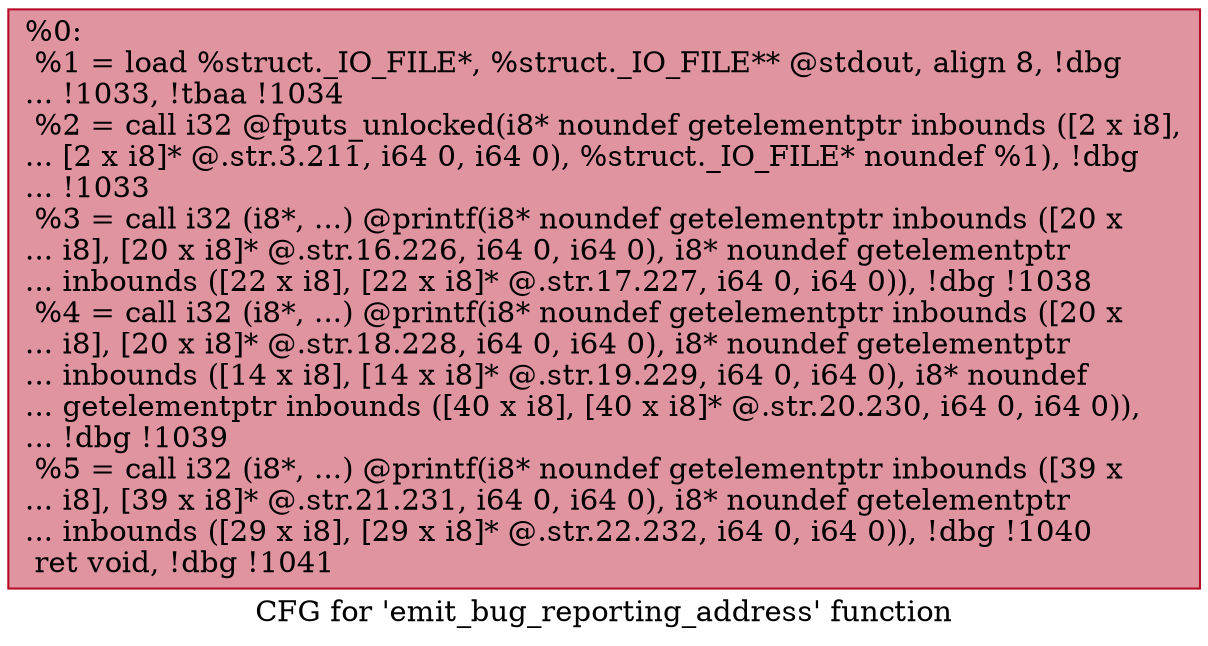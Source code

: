 digraph "CFG for 'emit_bug_reporting_address' function" {
	label="CFG for 'emit_bug_reporting_address' function";

	Node0xda83c0 [shape=record,color="#b70d28ff", style=filled, fillcolor="#b70d2870",label="{%0:\l  %1 = load %struct._IO_FILE*, %struct._IO_FILE** @stdout, align 8, !dbg\l... !1033, !tbaa !1034\l  %2 = call i32 @fputs_unlocked(i8* noundef getelementptr inbounds ([2 x i8],\l... [2 x i8]* @.str.3.211, i64 0, i64 0), %struct._IO_FILE* noundef %1), !dbg\l... !1033\l  %3 = call i32 (i8*, ...) @printf(i8* noundef getelementptr inbounds ([20 x\l... i8], [20 x i8]* @.str.16.226, i64 0, i64 0), i8* noundef getelementptr\l... inbounds ([22 x i8], [22 x i8]* @.str.17.227, i64 0, i64 0)), !dbg !1038\l  %4 = call i32 (i8*, ...) @printf(i8* noundef getelementptr inbounds ([20 x\l... i8], [20 x i8]* @.str.18.228, i64 0, i64 0), i8* noundef getelementptr\l... inbounds ([14 x i8], [14 x i8]* @.str.19.229, i64 0, i64 0), i8* noundef\l... getelementptr inbounds ([40 x i8], [40 x i8]* @.str.20.230, i64 0, i64 0)),\l... !dbg !1039\l  %5 = call i32 (i8*, ...) @printf(i8* noundef getelementptr inbounds ([39 x\l... i8], [39 x i8]* @.str.21.231, i64 0, i64 0), i8* noundef getelementptr\l... inbounds ([29 x i8], [29 x i8]* @.str.22.232, i64 0, i64 0)), !dbg !1040\l  ret void, !dbg !1041\l}"];
}
